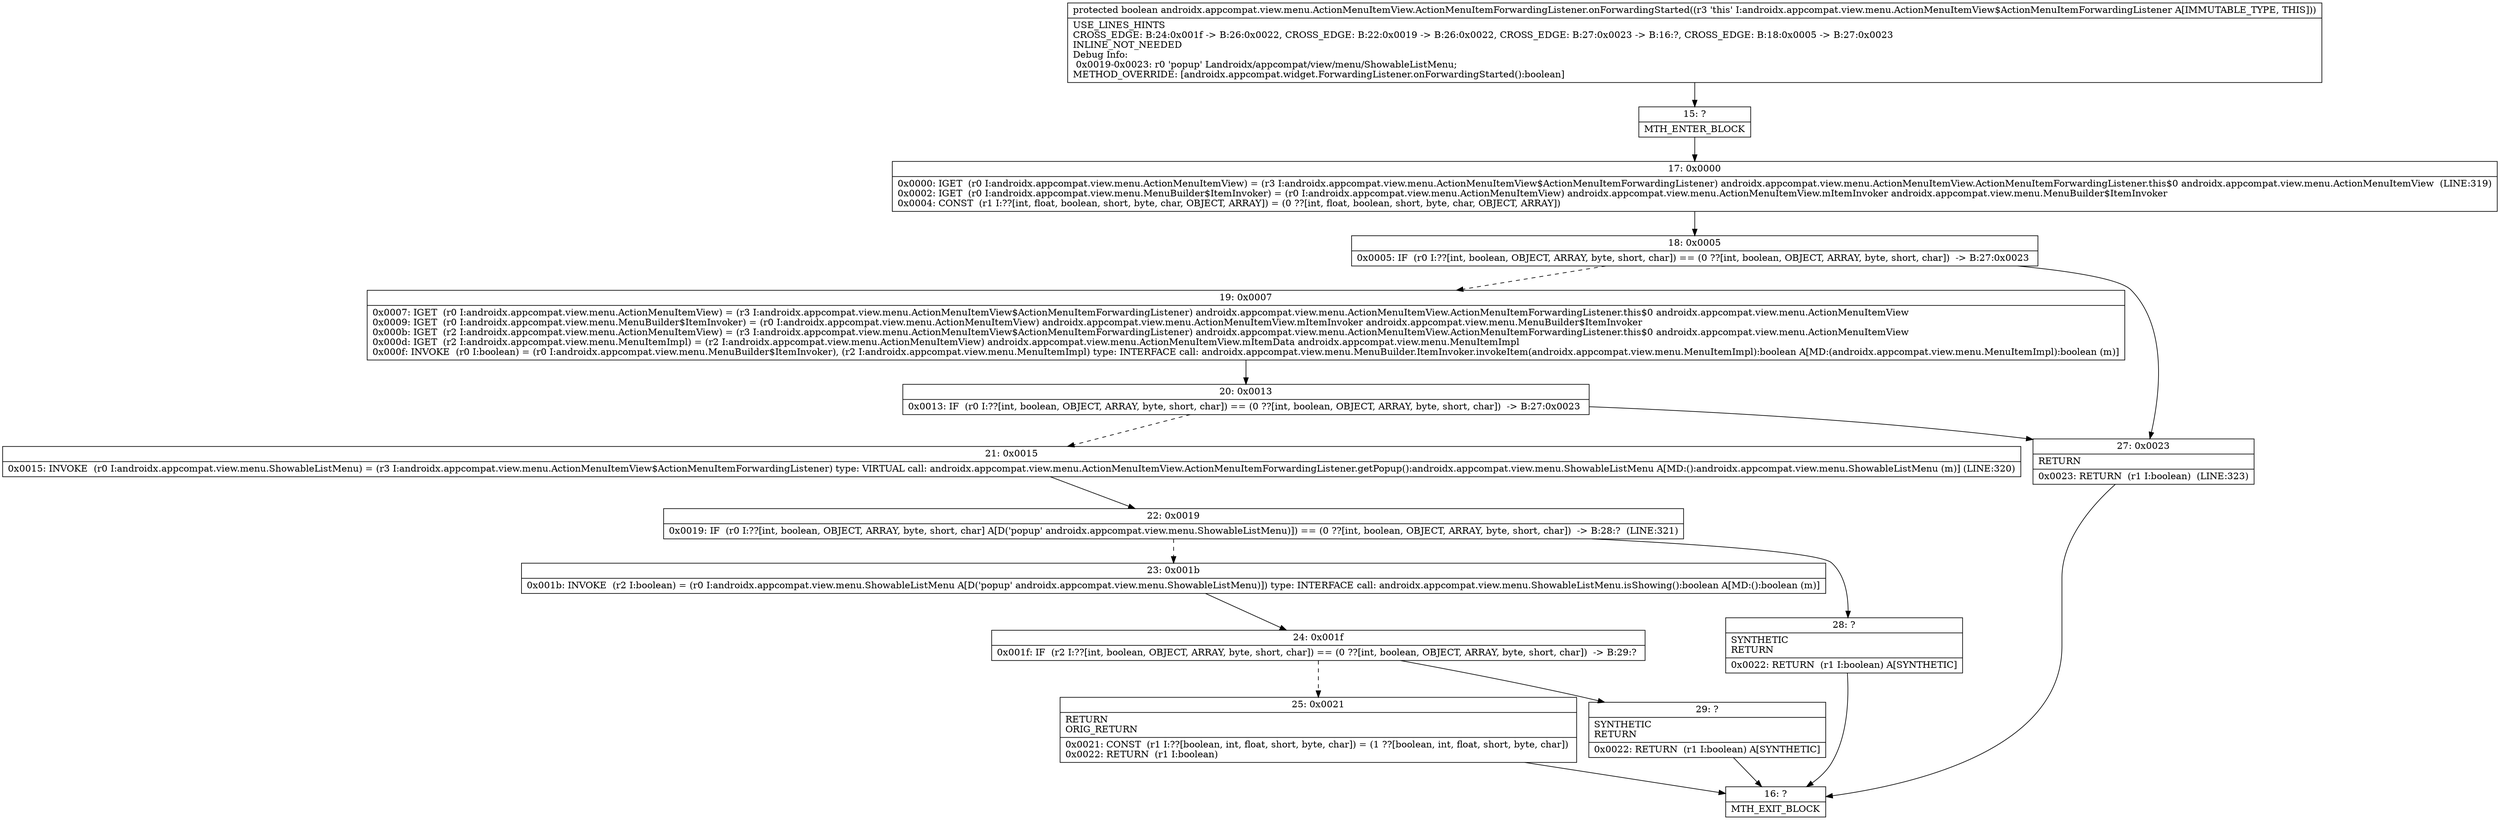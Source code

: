 digraph "CFG forandroidx.appcompat.view.menu.ActionMenuItemView.ActionMenuItemForwardingListener.onForwardingStarted()Z" {
Node_15 [shape=record,label="{15\:\ ?|MTH_ENTER_BLOCK\l}"];
Node_17 [shape=record,label="{17\:\ 0x0000|0x0000: IGET  (r0 I:androidx.appcompat.view.menu.ActionMenuItemView) = (r3 I:androidx.appcompat.view.menu.ActionMenuItemView$ActionMenuItemForwardingListener) androidx.appcompat.view.menu.ActionMenuItemView.ActionMenuItemForwardingListener.this$0 androidx.appcompat.view.menu.ActionMenuItemView  (LINE:319)\l0x0002: IGET  (r0 I:androidx.appcompat.view.menu.MenuBuilder$ItemInvoker) = (r0 I:androidx.appcompat.view.menu.ActionMenuItemView) androidx.appcompat.view.menu.ActionMenuItemView.mItemInvoker androidx.appcompat.view.menu.MenuBuilder$ItemInvoker \l0x0004: CONST  (r1 I:??[int, float, boolean, short, byte, char, OBJECT, ARRAY]) = (0 ??[int, float, boolean, short, byte, char, OBJECT, ARRAY]) \l}"];
Node_18 [shape=record,label="{18\:\ 0x0005|0x0005: IF  (r0 I:??[int, boolean, OBJECT, ARRAY, byte, short, char]) == (0 ??[int, boolean, OBJECT, ARRAY, byte, short, char])  \-\> B:27:0x0023 \l}"];
Node_19 [shape=record,label="{19\:\ 0x0007|0x0007: IGET  (r0 I:androidx.appcompat.view.menu.ActionMenuItemView) = (r3 I:androidx.appcompat.view.menu.ActionMenuItemView$ActionMenuItemForwardingListener) androidx.appcompat.view.menu.ActionMenuItemView.ActionMenuItemForwardingListener.this$0 androidx.appcompat.view.menu.ActionMenuItemView \l0x0009: IGET  (r0 I:androidx.appcompat.view.menu.MenuBuilder$ItemInvoker) = (r0 I:androidx.appcompat.view.menu.ActionMenuItemView) androidx.appcompat.view.menu.ActionMenuItemView.mItemInvoker androidx.appcompat.view.menu.MenuBuilder$ItemInvoker \l0x000b: IGET  (r2 I:androidx.appcompat.view.menu.ActionMenuItemView) = (r3 I:androidx.appcompat.view.menu.ActionMenuItemView$ActionMenuItemForwardingListener) androidx.appcompat.view.menu.ActionMenuItemView.ActionMenuItemForwardingListener.this$0 androidx.appcompat.view.menu.ActionMenuItemView \l0x000d: IGET  (r2 I:androidx.appcompat.view.menu.MenuItemImpl) = (r2 I:androidx.appcompat.view.menu.ActionMenuItemView) androidx.appcompat.view.menu.ActionMenuItemView.mItemData androidx.appcompat.view.menu.MenuItemImpl \l0x000f: INVOKE  (r0 I:boolean) = (r0 I:androidx.appcompat.view.menu.MenuBuilder$ItemInvoker), (r2 I:androidx.appcompat.view.menu.MenuItemImpl) type: INTERFACE call: androidx.appcompat.view.menu.MenuBuilder.ItemInvoker.invokeItem(androidx.appcompat.view.menu.MenuItemImpl):boolean A[MD:(androidx.appcompat.view.menu.MenuItemImpl):boolean (m)]\l}"];
Node_20 [shape=record,label="{20\:\ 0x0013|0x0013: IF  (r0 I:??[int, boolean, OBJECT, ARRAY, byte, short, char]) == (0 ??[int, boolean, OBJECT, ARRAY, byte, short, char])  \-\> B:27:0x0023 \l}"];
Node_21 [shape=record,label="{21\:\ 0x0015|0x0015: INVOKE  (r0 I:androidx.appcompat.view.menu.ShowableListMenu) = (r3 I:androidx.appcompat.view.menu.ActionMenuItemView$ActionMenuItemForwardingListener) type: VIRTUAL call: androidx.appcompat.view.menu.ActionMenuItemView.ActionMenuItemForwardingListener.getPopup():androidx.appcompat.view.menu.ShowableListMenu A[MD:():androidx.appcompat.view.menu.ShowableListMenu (m)] (LINE:320)\l}"];
Node_22 [shape=record,label="{22\:\ 0x0019|0x0019: IF  (r0 I:??[int, boolean, OBJECT, ARRAY, byte, short, char] A[D('popup' androidx.appcompat.view.menu.ShowableListMenu)]) == (0 ??[int, boolean, OBJECT, ARRAY, byte, short, char])  \-\> B:28:?  (LINE:321)\l}"];
Node_23 [shape=record,label="{23\:\ 0x001b|0x001b: INVOKE  (r2 I:boolean) = (r0 I:androidx.appcompat.view.menu.ShowableListMenu A[D('popup' androidx.appcompat.view.menu.ShowableListMenu)]) type: INTERFACE call: androidx.appcompat.view.menu.ShowableListMenu.isShowing():boolean A[MD:():boolean (m)]\l}"];
Node_24 [shape=record,label="{24\:\ 0x001f|0x001f: IF  (r2 I:??[int, boolean, OBJECT, ARRAY, byte, short, char]) == (0 ??[int, boolean, OBJECT, ARRAY, byte, short, char])  \-\> B:29:? \l}"];
Node_25 [shape=record,label="{25\:\ 0x0021|RETURN\lORIG_RETURN\l|0x0021: CONST  (r1 I:??[boolean, int, float, short, byte, char]) = (1 ??[boolean, int, float, short, byte, char]) \l0x0022: RETURN  (r1 I:boolean) \l}"];
Node_16 [shape=record,label="{16\:\ ?|MTH_EXIT_BLOCK\l}"];
Node_29 [shape=record,label="{29\:\ ?|SYNTHETIC\lRETURN\l|0x0022: RETURN  (r1 I:boolean) A[SYNTHETIC]\l}"];
Node_28 [shape=record,label="{28\:\ ?|SYNTHETIC\lRETURN\l|0x0022: RETURN  (r1 I:boolean) A[SYNTHETIC]\l}"];
Node_27 [shape=record,label="{27\:\ 0x0023|RETURN\l|0x0023: RETURN  (r1 I:boolean)  (LINE:323)\l}"];
MethodNode[shape=record,label="{protected boolean androidx.appcompat.view.menu.ActionMenuItemView.ActionMenuItemForwardingListener.onForwardingStarted((r3 'this' I:androidx.appcompat.view.menu.ActionMenuItemView$ActionMenuItemForwardingListener A[IMMUTABLE_TYPE, THIS]))  | USE_LINES_HINTS\lCROSS_EDGE: B:24:0x001f \-\> B:26:0x0022, CROSS_EDGE: B:22:0x0019 \-\> B:26:0x0022, CROSS_EDGE: B:27:0x0023 \-\> B:16:?, CROSS_EDGE: B:18:0x0005 \-\> B:27:0x0023\lINLINE_NOT_NEEDED\lDebug Info:\l  0x0019\-0x0023: r0 'popup' Landroidx\/appcompat\/view\/menu\/ShowableListMenu;\lMETHOD_OVERRIDE: [androidx.appcompat.widget.ForwardingListener.onForwardingStarted():boolean]\l}"];
MethodNode -> Node_15;Node_15 -> Node_17;
Node_17 -> Node_18;
Node_18 -> Node_19[style=dashed];
Node_18 -> Node_27;
Node_19 -> Node_20;
Node_20 -> Node_21[style=dashed];
Node_20 -> Node_27;
Node_21 -> Node_22;
Node_22 -> Node_23[style=dashed];
Node_22 -> Node_28;
Node_23 -> Node_24;
Node_24 -> Node_25[style=dashed];
Node_24 -> Node_29;
Node_25 -> Node_16;
Node_29 -> Node_16;
Node_28 -> Node_16;
Node_27 -> Node_16;
}

